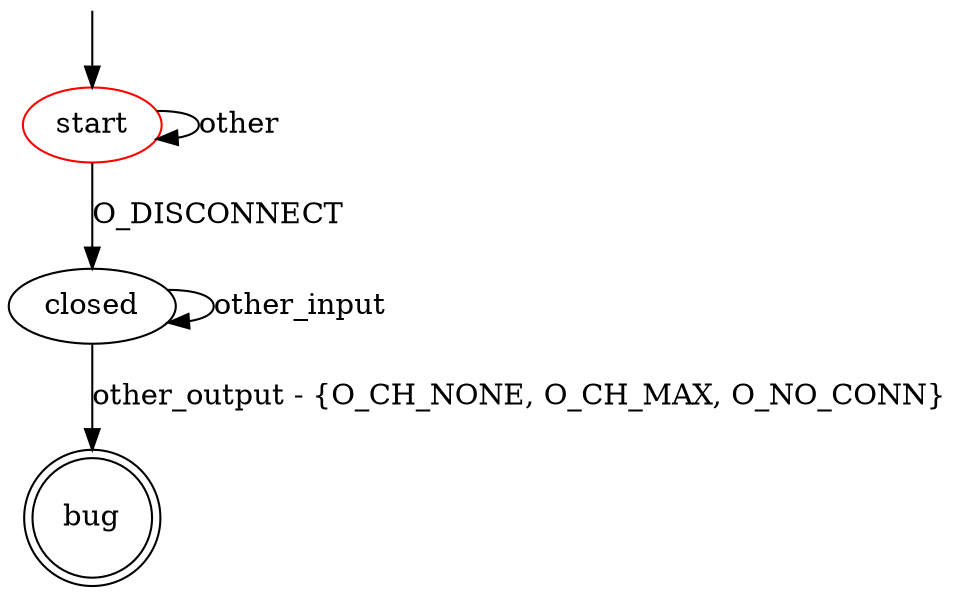 digraph G {
label=""
start [color="red"]
bug [shape="doublecircle"]

start -> closed [label="O_DISCONNECT"]
start -> start [label="other"]
closed -> closed [label="other_input"]
closed -> bug [label="other_output - {O_CH_NONE, O_CH_MAX, O_NO_CONN}"]

__start0 [label="" shape="none" width="0" height="0"];
__start0 -> start;
}
